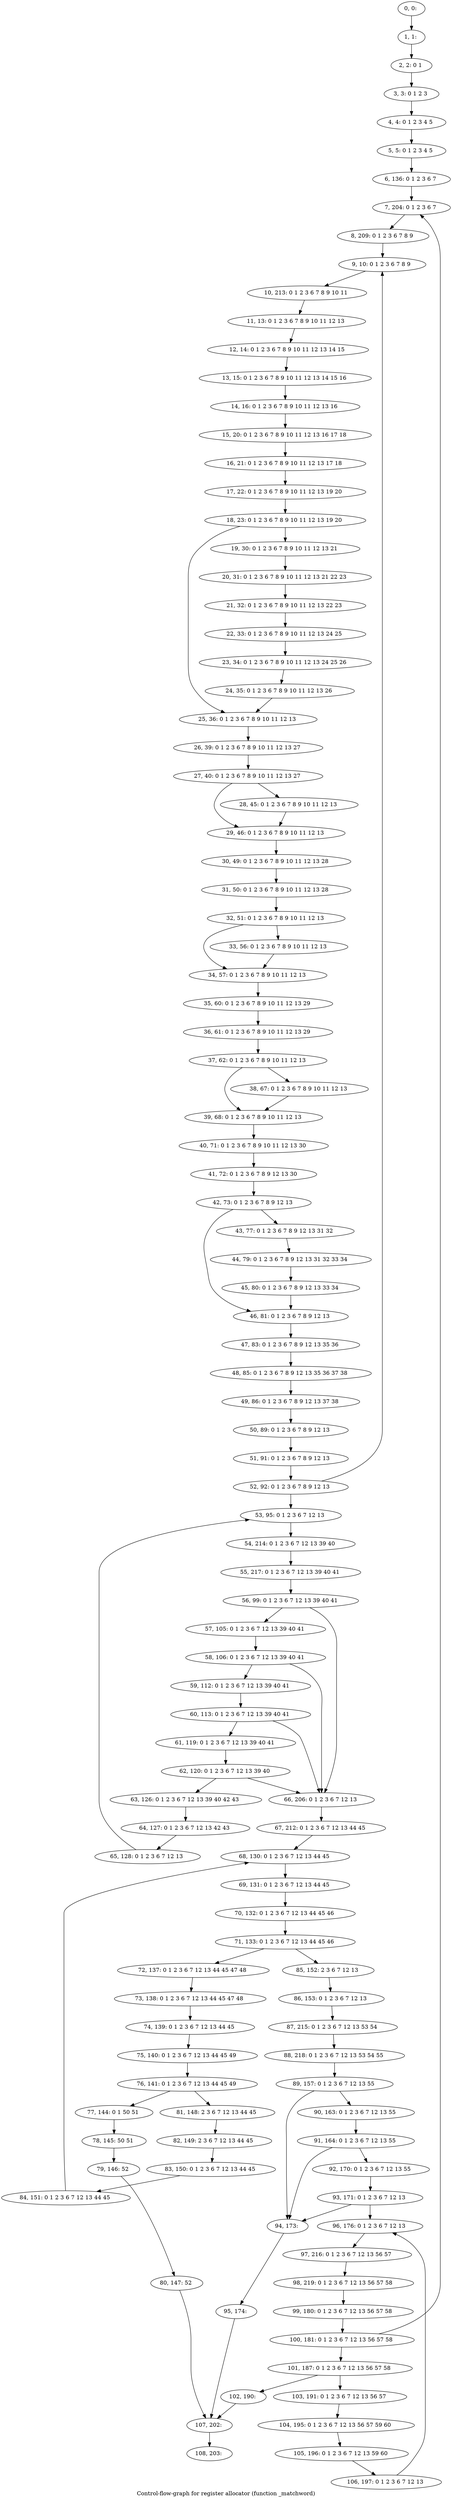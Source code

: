 digraph G {
graph [label="Control-flow-graph for register allocator (function _matchword)"]
0[label="0, 0: "];
1[label="1, 1: "];
2[label="2, 2: 0 1 "];
3[label="3, 3: 0 1 2 3 "];
4[label="4, 4: 0 1 2 3 4 5 "];
5[label="5, 5: 0 1 2 3 4 5 "];
6[label="6, 136: 0 1 2 3 6 7 "];
7[label="7, 204: 0 1 2 3 6 7 "];
8[label="8, 209: 0 1 2 3 6 7 8 9 "];
9[label="9, 10: 0 1 2 3 6 7 8 9 "];
10[label="10, 213: 0 1 2 3 6 7 8 9 10 11 "];
11[label="11, 13: 0 1 2 3 6 7 8 9 10 11 12 13 "];
12[label="12, 14: 0 1 2 3 6 7 8 9 10 11 12 13 14 15 "];
13[label="13, 15: 0 1 2 3 6 7 8 9 10 11 12 13 14 15 16 "];
14[label="14, 16: 0 1 2 3 6 7 8 9 10 11 12 13 16 "];
15[label="15, 20: 0 1 2 3 6 7 8 9 10 11 12 13 16 17 18 "];
16[label="16, 21: 0 1 2 3 6 7 8 9 10 11 12 13 17 18 "];
17[label="17, 22: 0 1 2 3 6 7 8 9 10 11 12 13 19 20 "];
18[label="18, 23: 0 1 2 3 6 7 8 9 10 11 12 13 19 20 "];
19[label="19, 30: 0 1 2 3 6 7 8 9 10 11 12 13 21 "];
20[label="20, 31: 0 1 2 3 6 7 8 9 10 11 12 13 21 22 23 "];
21[label="21, 32: 0 1 2 3 6 7 8 9 10 11 12 13 22 23 "];
22[label="22, 33: 0 1 2 3 6 7 8 9 10 11 12 13 24 25 "];
23[label="23, 34: 0 1 2 3 6 7 8 9 10 11 12 13 24 25 26 "];
24[label="24, 35: 0 1 2 3 6 7 8 9 10 11 12 13 26 "];
25[label="25, 36: 0 1 2 3 6 7 8 9 10 11 12 13 "];
26[label="26, 39: 0 1 2 3 6 7 8 9 10 11 12 13 27 "];
27[label="27, 40: 0 1 2 3 6 7 8 9 10 11 12 13 27 "];
28[label="28, 45: 0 1 2 3 6 7 8 9 10 11 12 13 "];
29[label="29, 46: 0 1 2 3 6 7 8 9 10 11 12 13 "];
30[label="30, 49: 0 1 2 3 6 7 8 9 10 11 12 13 28 "];
31[label="31, 50: 0 1 2 3 6 7 8 9 10 11 12 13 28 "];
32[label="32, 51: 0 1 2 3 6 7 8 9 10 11 12 13 "];
33[label="33, 56: 0 1 2 3 6 7 8 9 10 11 12 13 "];
34[label="34, 57: 0 1 2 3 6 7 8 9 10 11 12 13 "];
35[label="35, 60: 0 1 2 3 6 7 8 9 10 11 12 13 29 "];
36[label="36, 61: 0 1 2 3 6 7 8 9 10 11 12 13 29 "];
37[label="37, 62: 0 1 2 3 6 7 8 9 10 11 12 13 "];
38[label="38, 67: 0 1 2 3 6 7 8 9 10 11 12 13 "];
39[label="39, 68: 0 1 2 3 6 7 8 9 10 11 12 13 "];
40[label="40, 71: 0 1 2 3 6 7 8 9 10 11 12 13 30 "];
41[label="41, 72: 0 1 2 3 6 7 8 9 12 13 30 "];
42[label="42, 73: 0 1 2 3 6 7 8 9 12 13 "];
43[label="43, 77: 0 1 2 3 6 7 8 9 12 13 31 32 "];
44[label="44, 79: 0 1 2 3 6 7 8 9 12 13 31 32 33 34 "];
45[label="45, 80: 0 1 2 3 6 7 8 9 12 13 33 34 "];
46[label="46, 81: 0 1 2 3 6 7 8 9 12 13 "];
47[label="47, 83: 0 1 2 3 6 7 8 9 12 13 35 36 "];
48[label="48, 85: 0 1 2 3 6 7 8 9 12 13 35 36 37 38 "];
49[label="49, 86: 0 1 2 3 6 7 8 9 12 13 37 38 "];
50[label="50, 89: 0 1 2 3 6 7 8 9 12 13 "];
51[label="51, 91: 0 1 2 3 6 7 8 9 12 13 "];
52[label="52, 92: 0 1 2 3 6 7 8 9 12 13 "];
53[label="53, 95: 0 1 2 3 6 7 12 13 "];
54[label="54, 214: 0 1 2 3 6 7 12 13 39 40 "];
55[label="55, 217: 0 1 2 3 6 7 12 13 39 40 41 "];
56[label="56, 99: 0 1 2 3 6 7 12 13 39 40 41 "];
57[label="57, 105: 0 1 2 3 6 7 12 13 39 40 41 "];
58[label="58, 106: 0 1 2 3 6 7 12 13 39 40 41 "];
59[label="59, 112: 0 1 2 3 6 7 12 13 39 40 41 "];
60[label="60, 113: 0 1 2 3 6 7 12 13 39 40 41 "];
61[label="61, 119: 0 1 2 3 6 7 12 13 39 40 41 "];
62[label="62, 120: 0 1 2 3 6 7 12 13 39 40 "];
63[label="63, 126: 0 1 2 3 6 7 12 13 39 40 42 43 "];
64[label="64, 127: 0 1 2 3 6 7 12 13 42 43 "];
65[label="65, 128: 0 1 2 3 6 7 12 13 "];
66[label="66, 206: 0 1 2 3 6 7 12 13 "];
67[label="67, 212: 0 1 2 3 6 7 12 13 44 45 "];
68[label="68, 130: 0 1 2 3 6 7 12 13 44 45 "];
69[label="69, 131: 0 1 2 3 6 7 12 13 44 45 "];
70[label="70, 132: 0 1 2 3 6 7 12 13 44 45 46 "];
71[label="71, 133: 0 1 2 3 6 7 12 13 44 45 46 "];
72[label="72, 137: 0 1 2 3 6 7 12 13 44 45 47 48 "];
73[label="73, 138: 0 1 2 3 6 7 12 13 44 45 47 48 "];
74[label="74, 139: 0 1 2 3 6 7 12 13 44 45 "];
75[label="75, 140: 0 1 2 3 6 7 12 13 44 45 49 "];
76[label="76, 141: 0 1 2 3 6 7 12 13 44 45 49 "];
77[label="77, 144: 0 1 50 51 "];
78[label="78, 145: 50 51 "];
79[label="79, 146: 52 "];
80[label="80, 147: 52 "];
81[label="81, 148: 2 3 6 7 12 13 44 45 "];
82[label="82, 149: 2 3 6 7 12 13 44 45 "];
83[label="83, 150: 0 1 2 3 6 7 12 13 44 45 "];
84[label="84, 151: 0 1 2 3 6 7 12 13 44 45 "];
85[label="85, 152: 2 3 6 7 12 13 "];
86[label="86, 153: 0 1 2 3 6 7 12 13 "];
87[label="87, 215: 0 1 2 3 6 7 12 13 53 54 "];
88[label="88, 218: 0 1 2 3 6 7 12 13 53 54 55 "];
89[label="89, 157: 0 1 2 3 6 7 12 13 55 "];
90[label="90, 163: 0 1 2 3 6 7 12 13 55 "];
91[label="91, 164: 0 1 2 3 6 7 12 13 55 "];
92[label="92, 170: 0 1 2 3 6 7 12 13 55 "];
93[label="93, 171: 0 1 2 3 6 7 12 13 "];
94[label="94, 173: "];
95[label="95, 174: "];
96[label="96, 176: 0 1 2 3 6 7 12 13 "];
97[label="97, 216: 0 1 2 3 6 7 12 13 56 57 "];
98[label="98, 219: 0 1 2 3 6 7 12 13 56 57 58 "];
99[label="99, 180: 0 1 2 3 6 7 12 13 56 57 58 "];
100[label="100, 181: 0 1 2 3 6 7 12 13 56 57 58 "];
101[label="101, 187: 0 1 2 3 6 7 12 13 56 57 58 "];
102[label="102, 190: "];
103[label="103, 191: 0 1 2 3 6 7 12 13 56 57 "];
104[label="104, 195: 0 1 2 3 6 7 12 13 56 57 59 60 "];
105[label="105, 196: 0 1 2 3 6 7 12 13 59 60 "];
106[label="106, 197: 0 1 2 3 6 7 12 13 "];
107[label="107, 202: "];
108[label="108, 203: "];
0->1 ;
1->2 ;
2->3 ;
3->4 ;
4->5 ;
5->6 ;
6->7 ;
7->8 ;
8->9 ;
9->10 ;
10->11 ;
11->12 ;
12->13 ;
13->14 ;
14->15 ;
15->16 ;
16->17 ;
17->18 ;
18->19 ;
18->25 ;
19->20 ;
20->21 ;
21->22 ;
22->23 ;
23->24 ;
24->25 ;
25->26 ;
26->27 ;
27->28 ;
27->29 ;
28->29 ;
29->30 ;
30->31 ;
31->32 ;
32->33 ;
32->34 ;
33->34 ;
34->35 ;
35->36 ;
36->37 ;
37->38 ;
37->39 ;
38->39 ;
39->40 ;
40->41 ;
41->42 ;
42->43 ;
42->46 ;
43->44 ;
44->45 ;
45->46 ;
46->47 ;
47->48 ;
48->49 ;
49->50 ;
50->51 ;
51->52 ;
52->53 ;
52->9 ;
53->54 ;
54->55 ;
55->56 ;
56->57 ;
56->66 ;
57->58 ;
58->59 ;
58->66 ;
59->60 ;
60->61 ;
60->66 ;
61->62 ;
62->63 ;
62->66 ;
63->64 ;
64->65 ;
65->53 ;
66->67 ;
67->68 ;
68->69 ;
69->70 ;
70->71 ;
71->72 ;
71->85 ;
72->73 ;
73->74 ;
74->75 ;
75->76 ;
76->77 ;
76->81 ;
77->78 ;
78->79 ;
79->80 ;
80->107 ;
81->82 ;
82->83 ;
83->84 ;
84->68 ;
85->86 ;
86->87 ;
87->88 ;
88->89 ;
89->90 ;
89->94 ;
90->91 ;
91->92 ;
91->94 ;
92->93 ;
93->94 ;
93->96 ;
94->95 ;
95->107 ;
96->97 ;
97->98 ;
98->99 ;
99->100 ;
100->101 ;
100->7 ;
101->102 ;
101->103 ;
102->107 ;
103->104 ;
104->105 ;
105->106 ;
106->96 ;
107->108 ;
}
